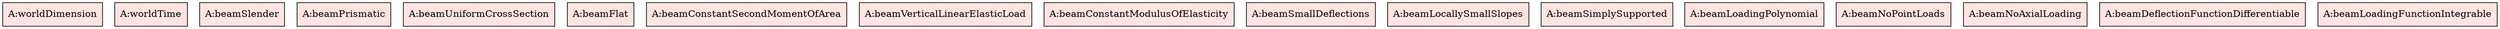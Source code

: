 digraph avsa {


	worldDimension	[shape=box, color=black, style=filled, fillcolor=mistyrose, label="A:worldDimension"];
	worldTime	[shape=box, color=black, style=filled, fillcolor=mistyrose, label="A:worldTime"];
	beamSlender	[shape=box, color=black, style=filled, fillcolor=mistyrose, label="A:beamSlender"];
	beamPrismatic	[shape=box, color=black, style=filled, fillcolor=mistyrose, label="A:beamPrismatic"];
	beamUniformCrossSection	[shape=box, color=black, style=filled, fillcolor=mistyrose, label="A:beamUniformCrossSection"];
	beamFlat	[shape=box, color=black, style=filled, fillcolor=mistyrose, label="A:beamFlat"];
	beamConstantSecondMomentOfArea	[shape=box, color=black, style=filled, fillcolor=mistyrose, label="A:beamConstantSecondMomentOfArea"];
	beamVerticalLinearElasticLoad	[shape=box, color=black, style=filled, fillcolor=mistyrose, label="A:beamVerticalLinearElasticLoad"];
	beamConstantModulusOfElasticity	[shape=box, color=black, style=filled, fillcolor=mistyrose, label="A:beamConstantModulusOfElasticity"];
	beamSmallDeflections	[shape=box, color=black, style=filled, fillcolor=mistyrose, label="A:beamSmallDeflections"];
	beamLocallySmallSlopes	[shape=box, color=black, style=filled, fillcolor=mistyrose, label="A:beamLocallySmallSlopes"];
	beamSimplySupported	[shape=box, color=black, style=filled, fillcolor=mistyrose, label="A:beamSimplySupported"];
	beamLoadingPolynomial	[shape=box, color=black, style=filled, fillcolor=mistyrose, label="A:beamLoadingPolynomial"];
	beamNoPointLoads	[shape=box, color=black, style=filled, fillcolor=mistyrose, label="A:beamNoPointLoads"];
	beamNoAxialLoading	[shape=box, color=black, style=filled, fillcolor=mistyrose, label="A:beamNoAxialLoading"];
	beamDeflectionFunctionDifferentiable	[shape=box, color=black, style=filled, fillcolor=mistyrose, label="A:beamDeflectionFunctionDifferentiable"];
	beamLoadingFunctionIntegrable	[shape=box, color=black, style=filled, fillcolor=mistyrose, label="A:beamLoadingFunctionIntegrable"];

	subgraph A {
	rank="same"
	{worldDimension, worldTime, beamSlender, beamPrismatic, beamUniformCrossSection, beamFlat, beamConstantSecondMomentOfArea, beamVerticalLinearElasticLoad, beamConstantModulusOfElasticity, beamSmallDeflections, beamLocallySmallSlopes, beamSimplySupported, beamLoadingPolynomial, beamNoPointLoads, beamNoAxialLoading, beamDeflectionFunctionDifferentiable, beamLoadingFunctionIntegrable}
	}

}
